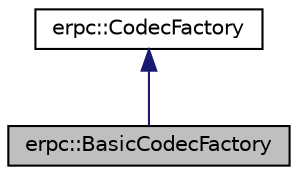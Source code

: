 digraph "erpc::BasicCodecFactory"
{
  edge [fontname="Helvetica",fontsize="10",labelfontname="Helvetica",labelfontsize="10"];
  node [fontname="Helvetica",fontsize="10",shape=record];
  Node1 [label="erpc::BasicCodecFactory",height=0.2,width=0.4,color="black", fillcolor="grey75", style="filled", fontcolor="black"];
  Node2 -> Node1 [dir="back",color="midnightblue",fontsize="10",style="solid",fontname="Helvetica"];
  Node2 [label="erpc::CodecFactory",height=0.2,width=0.4,color="black", fillcolor="white", style="filled",URL="$classerpc_1_1_codec_factory.html",tooltip="Abstract interface for codec factory. "];
}
